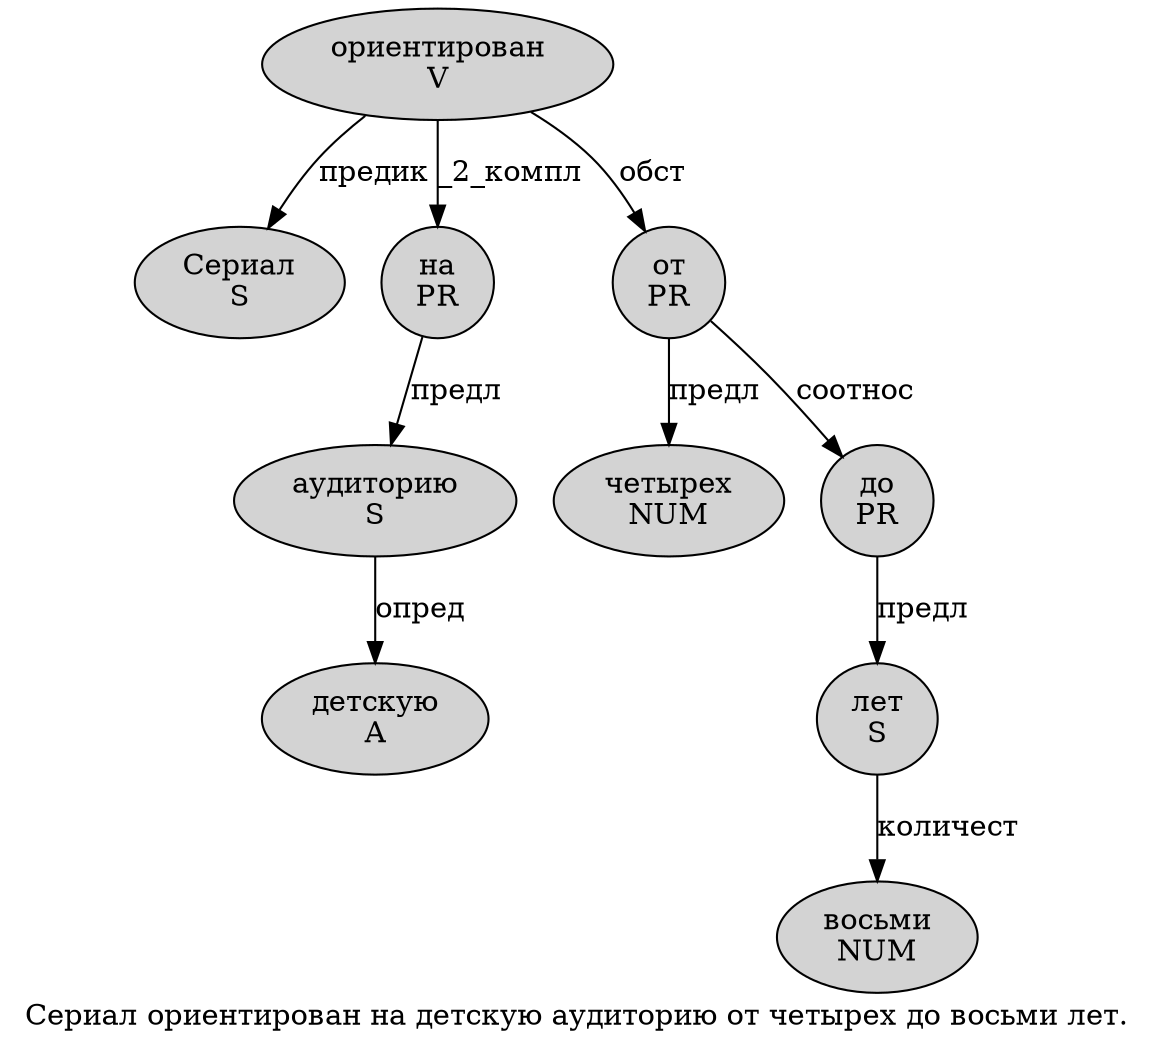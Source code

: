 digraph SENTENCE_1381 {
	graph [label="Сериал ориентирован на детскую аудиторию от четырех до восьми лет."]
	node [style=filled]
		0 [label="Сериал
S" color="" fillcolor=lightgray penwidth=1 shape=ellipse]
		1 [label="ориентирован
V" color="" fillcolor=lightgray penwidth=1 shape=ellipse]
		2 [label="на
PR" color="" fillcolor=lightgray penwidth=1 shape=ellipse]
		3 [label="детскую
A" color="" fillcolor=lightgray penwidth=1 shape=ellipse]
		4 [label="аудиторию
S" color="" fillcolor=lightgray penwidth=1 shape=ellipse]
		5 [label="от
PR" color="" fillcolor=lightgray penwidth=1 shape=ellipse]
		6 [label="четырех
NUM" color="" fillcolor=lightgray penwidth=1 shape=ellipse]
		7 [label="до
PR" color="" fillcolor=lightgray penwidth=1 shape=ellipse]
		8 [label="восьми
NUM" color="" fillcolor=lightgray penwidth=1 shape=ellipse]
		9 [label="лет
S" color="" fillcolor=lightgray penwidth=1 shape=ellipse]
			5 -> 6 [label="предл"]
			5 -> 7 [label="соотнос"]
			1 -> 0 [label="предик"]
			1 -> 2 [label="_2_компл"]
			1 -> 5 [label="обст"]
			7 -> 9 [label="предл"]
			4 -> 3 [label="опред"]
			9 -> 8 [label="количест"]
			2 -> 4 [label="предл"]
}